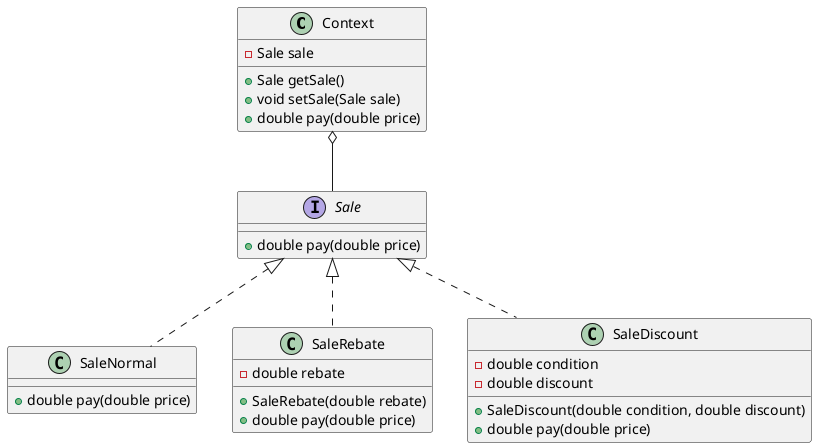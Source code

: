 @startuml

Context o-- Sale

interface Sale {
  +double pay(double price)
}

class SaleNormal implements Sale {
  +double pay(double price)
}

class SaleRebate implements Sale {
  -double rebate

  +SaleRebate(double rebate)
  +double pay(double price)
}

class SaleDiscount implements Sale {
  -double condition
  -double discount

  +SaleDiscount(double condition, double discount)
  +double pay(double price)
}

class Context {
  -Sale sale

  +Sale getSale()
  +void setSale(Sale sale)
  +double pay(double price)
}

@enduml